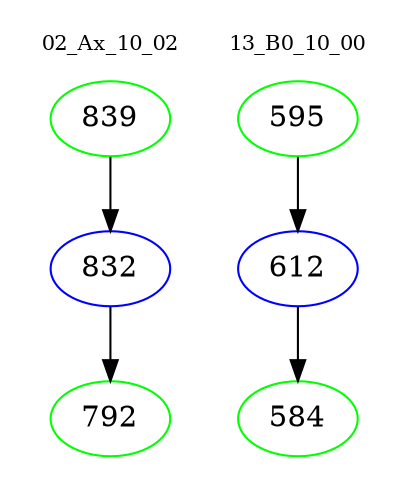digraph{
subgraph cluster_0 {
color = white
label = "02_Ax_10_02";
fontsize=10;
T0_839 [label="839", color="green"]
T0_839 -> T0_832 [color="black"]
T0_832 [label="832", color="blue"]
T0_832 -> T0_792 [color="black"]
T0_792 [label="792", color="green"]
}
subgraph cluster_1 {
color = white
label = "13_B0_10_00";
fontsize=10;
T1_595 [label="595", color="green"]
T1_595 -> T1_612 [color="black"]
T1_612 [label="612", color="blue"]
T1_612 -> T1_584 [color="black"]
T1_584 [label="584", color="green"]
}
}
